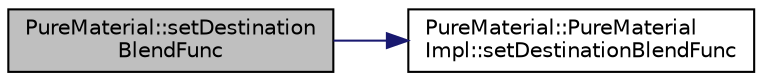 digraph "PureMaterial::setDestinationBlendFunc"
{
 // LATEX_PDF_SIZE
  edge [fontname="Helvetica",fontsize="10",labelfontname="Helvetica",labelfontsize="10"];
  node [fontname="Helvetica",fontsize="10",shape=record];
  rankdir="LR";
  Node1 [label="PureMaterial::setDestination\lBlendFunc",height=0.2,width=0.4,color="black", fillcolor="grey75", style="filled", fontcolor="black",tooltip="Sets the destination blend factor on the specified level."];
  Node1 -> Node2 [color="midnightblue",fontsize="10",style="solid",fontname="Helvetica"];
  Node2 [label="PureMaterial::PureMaterial\lImpl::setDestinationBlendFunc",height=0.2,width=0.4,color="black", fillcolor="white", style="filled",URL="$class_pure_material_1_1_pure_material_impl.html#a7745dbdeb1327e4e700015a5646059f3",tooltip=" "];
}
